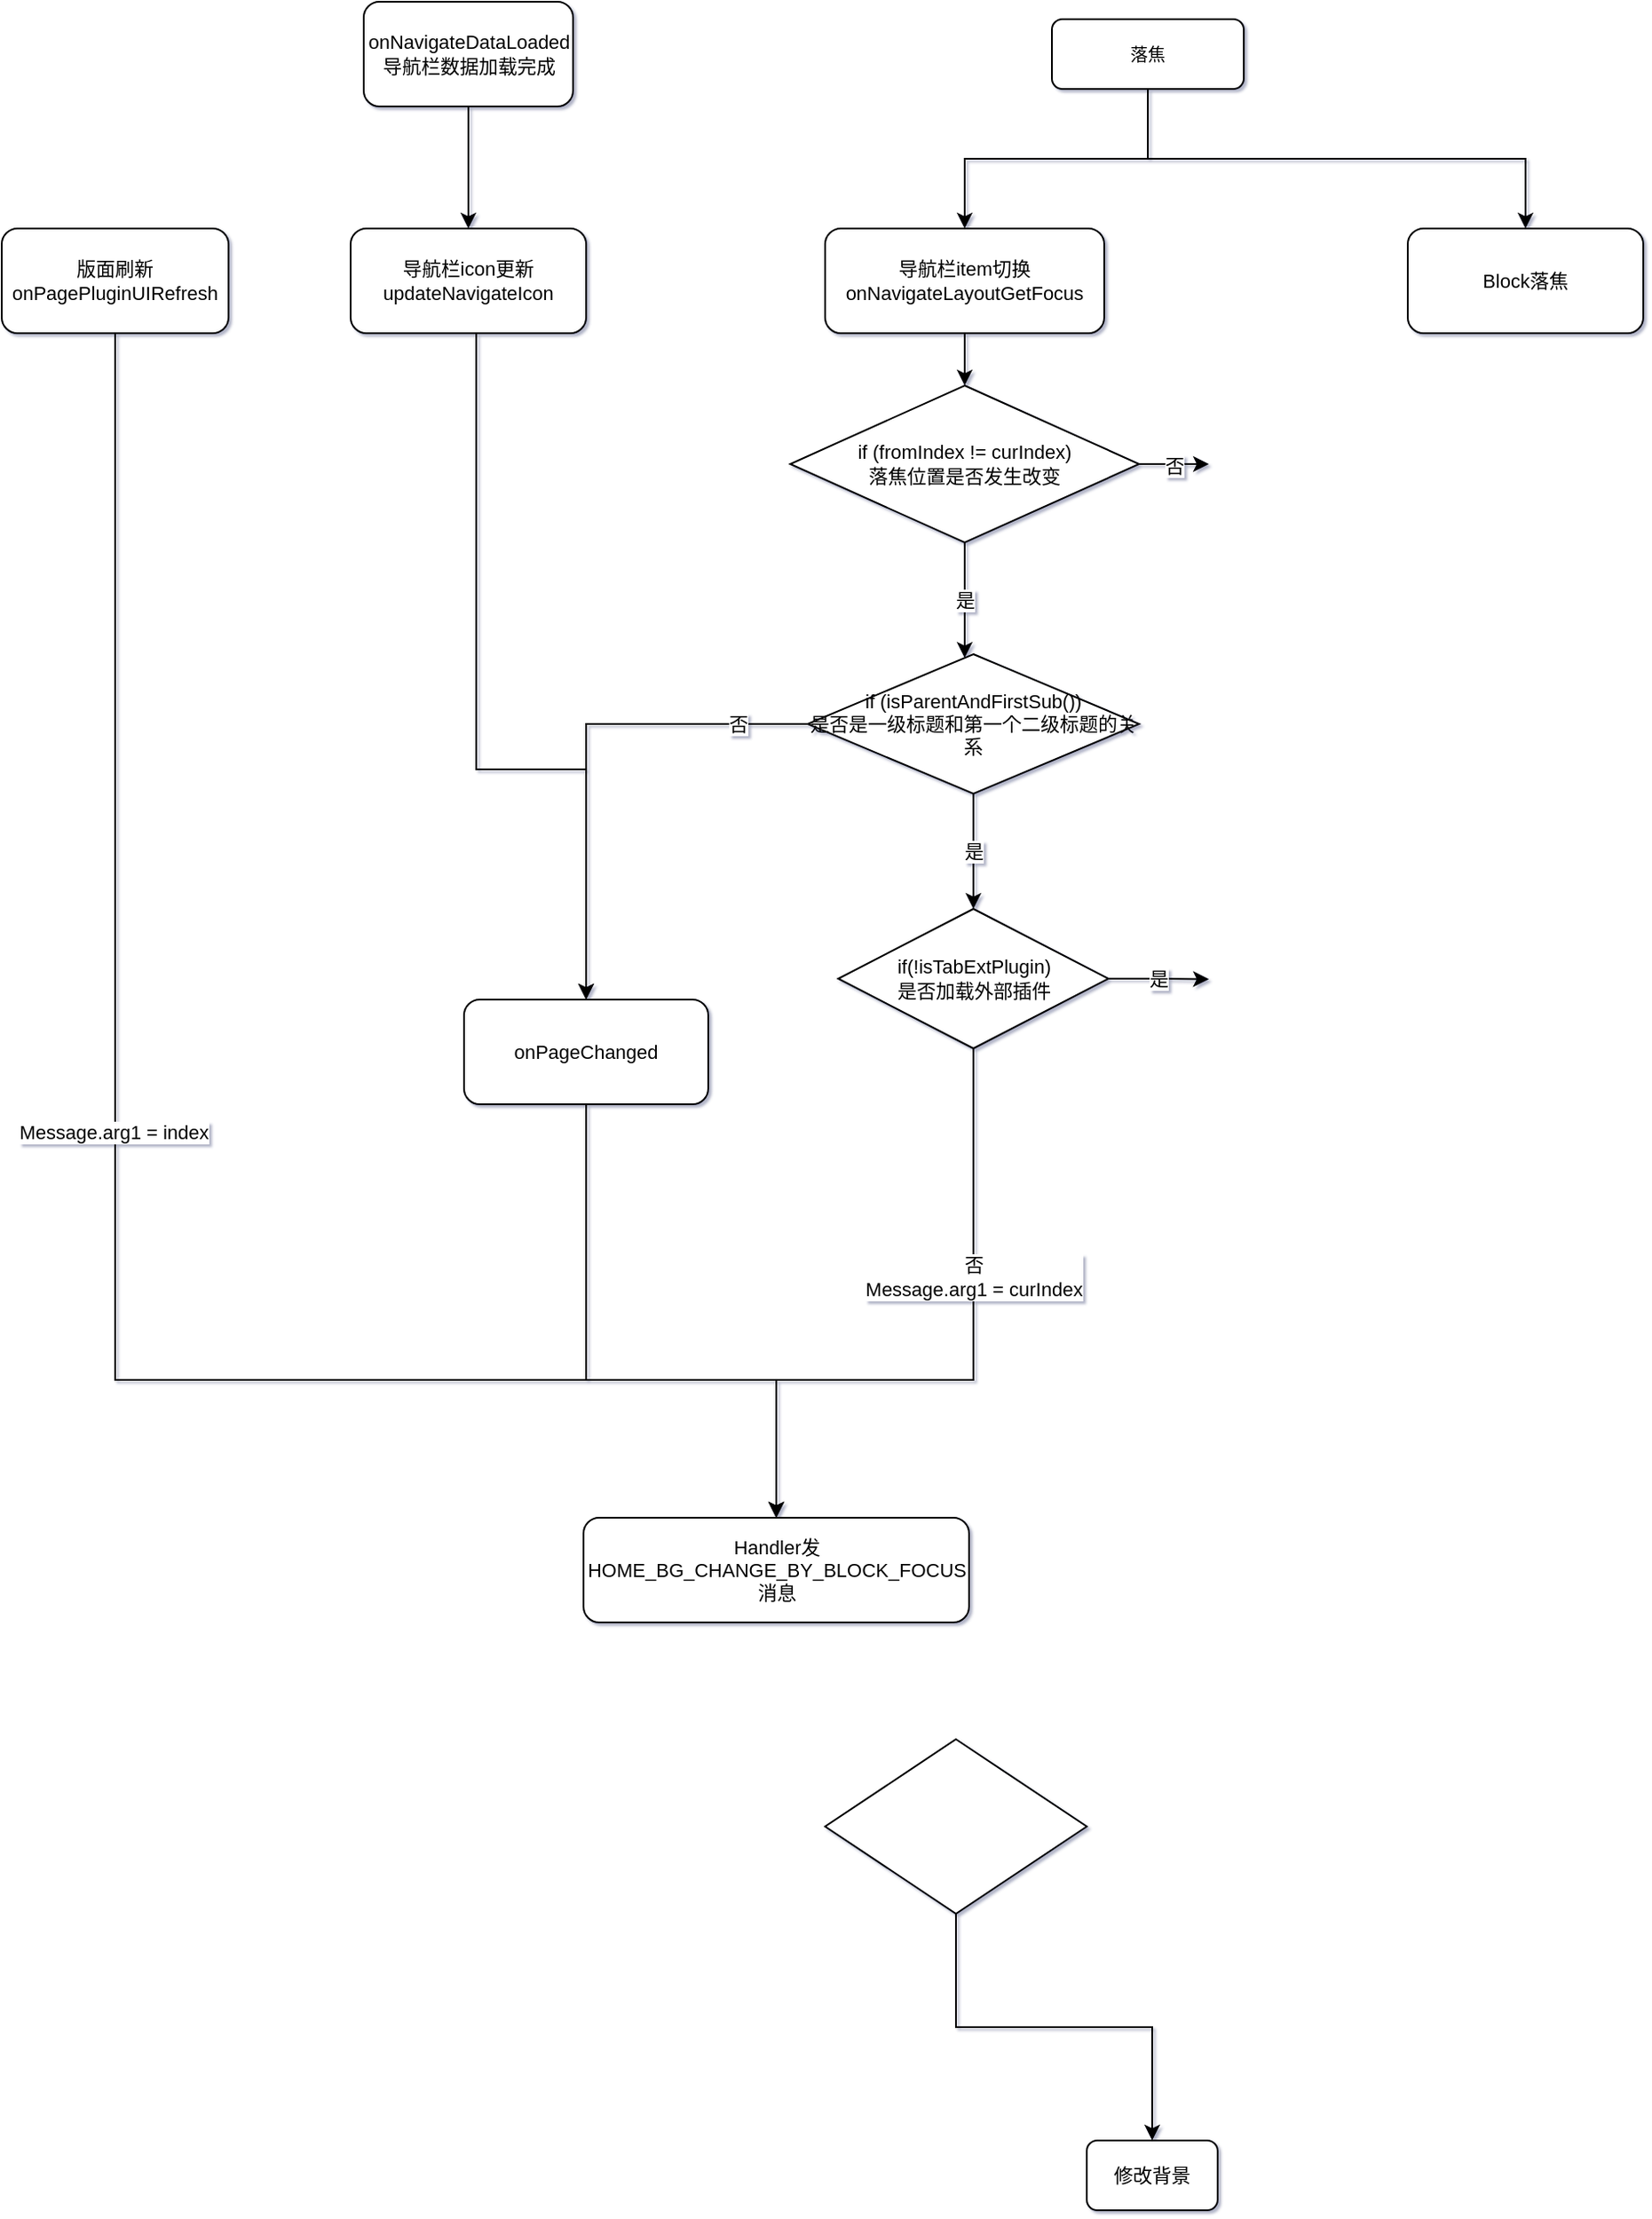 <mxfile version="15.5.0" type="github">
  <diagram id="MRh8dGVyVaAy5fcaT8k8" name="Page-1">
    <mxGraphModel dx="1819" dy="625" grid="1" gridSize="10" guides="1" tooltips="1" connect="1" arrows="1" fold="1" page="1" pageScale="1" pageWidth="690" pageHeight="980" math="0" shadow="1">
      <root>
        <mxCell id="0" />
        <mxCell id="1" parent="0" />
        <mxCell id="U5Bep6wKffa9dp4y0ZwY-7" style="edgeStyle=orthogonalEdgeStyle;rounded=0;orthogonalLoop=1;jettySize=auto;html=1;entryX=0.5;entryY=0;entryDx=0;entryDy=0;fontSize=18;" edge="1" parent="1" source="6VSO4FYevupdve8CXnyG-3" target="B0KQMfuUmQHjHjp3Nqz5-2">
          <mxGeometry relative="1" as="geometry" />
        </mxCell>
        <mxCell id="6VSO4FYevupdve8CXnyG-3" value="" style="strokeWidth=1;html=1;shape=mxgraph.flowchart.decision;whiteSpace=wrap;shadow=0;sketch=0;fontSize=11;" parent="1" vertex="1">
          <mxGeometry x="200" y="1166" width="150" height="100" as="geometry" />
        </mxCell>
        <mxCell id="U5Bep6wKffa9dp4y0ZwY-22" style="edgeStyle=orthogonalEdgeStyle;rounded=0;orthogonalLoop=1;jettySize=auto;html=1;entryX=0.5;entryY=0;entryDx=0;entryDy=0;fontSize=11;" edge="1" parent="1" source="B0KQMfuUmQHjHjp3Nqz5-1" target="U5Bep6wKffa9dp4y0ZwY-21">
          <mxGeometry relative="1" as="geometry" />
        </mxCell>
        <mxCell id="B0KQMfuUmQHjHjp3Nqz5-1" value="&lt;font style=&quot;font-size: 11px&quot;&gt;导航栏item切换onNavigateLayoutGetFocus&lt;/font&gt;" style="rounded=1;whiteSpace=wrap;html=1;fontSize=11;" parent="1" vertex="1">
          <mxGeometry x="200" y="300" width="160" height="60" as="geometry" />
        </mxCell>
        <mxCell id="B0KQMfuUmQHjHjp3Nqz5-2" value="&lt;font style=&quot;font-size: 11px&quot;&gt;修改背景&lt;/font&gt;" style="rounded=1;whiteSpace=wrap;html=1;strokeWidth=1;" parent="1" vertex="1">
          <mxGeometry x="350" y="1396" width="75" height="40" as="geometry" />
        </mxCell>
        <mxCell id="U5Bep6wKffa9dp4y0ZwY-1" value="&lt;font style=&quot;font-size: 11px;&quot;&gt;Block落焦&lt;/font&gt;" style="rounded=1;whiteSpace=wrap;html=1;fontSize=11;" vertex="1" parent="1">
          <mxGeometry x="534" y="300" width="135" height="60" as="geometry" />
        </mxCell>
        <mxCell id="U5Bep6wKffa9dp4y0ZwY-3" style="edgeStyle=orthogonalEdgeStyle;rounded=0;orthogonalLoop=1;jettySize=auto;html=1;entryX=0.5;entryY=0;entryDx=0;entryDy=0;fontSize=18;" edge="1" parent="1" source="U5Bep6wKffa9dp4y0ZwY-2" target="B0KQMfuUmQHjHjp3Nqz5-1">
          <mxGeometry relative="1" as="geometry" />
        </mxCell>
        <mxCell id="U5Bep6wKffa9dp4y0ZwY-24" style="edgeStyle=orthogonalEdgeStyle;rounded=0;orthogonalLoop=1;jettySize=auto;html=1;entryX=0.5;entryY=0;entryDx=0;entryDy=0;fontSize=11;" edge="1" parent="1" source="U5Bep6wKffa9dp4y0ZwY-2" target="U5Bep6wKffa9dp4y0ZwY-1">
          <mxGeometry relative="1" as="geometry">
            <Array as="points">
              <mxPoint x="385" y="260" />
              <mxPoint x="601" y="260" />
            </Array>
          </mxGeometry>
        </mxCell>
        <mxCell id="U5Bep6wKffa9dp4y0ZwY-2" value="&lt;font style=&quot;font-size: 10px&quot;&gt;落焦&lt;/font&gt;" style="rounded=1;whiteSpace=wrap;html=1;" vertex="1" parent="1">
          <mxGeometry x="330" y="180" width="110" height="40" as="geometry" />
        </mxCell>
        <mxCell id="U5Bep6wKffa9dp4y0ZwY-9" style="edgeStyle=orthogonalEdgeStyle;rounded=0;orthogonalLoop=1;jettySize=auto;html=1;fontSize=11;exitX=0.5;exitY=1;exitDx=0;exitDy=0;" edge="1" parent="1" source="U5Bep6wKffa9dp4y0ZwY-11" target="U5Bep6wKffa9dp4y0ZwY-13">
          <mxGeometry relative="1" as="geometry">
            <Array as="points">
              <mxPoint x="63" y="960" />
              <mxPoint x="172" y="960" />
            </Array>
          </mxGeometry>
        </mxCell>
        <mxCell id="U5Bep6wKffa9dp4y0ZwY-19" style="edgeStyle=orthogonalEdgeStyle;rounded=0;orthogonalLoop=1;jettySize=auto;html=1;entryX=0.5;entryY=0;entryDx=0;entryDy=0;fontSize=11;" edge="1" parent="1" source="U5Bep6wKffa9dp4y0ZwY-8" target="U5Bep6wKffa9dp4y0ZwY-11">
          <mxGeometry relative="1" as="geometry">
            <Array as="points">
              <mxPoint y="610" />
              <mxPoint x="63" y="610" />
            </Array>
          </mxGeometry>
        </mxCell>
        <mxCell id="U5Bep6wKffa9dp4y0ZwY-8" value="&lt;font style=&quot;font-size: 11px&quot;&gt;导航栏icon更新updateNavigateIcon&lt;/font&gt;" style="rounded=1;whiteSpace=wrap;html=1;fontSize=11;" vertex="1" parent="1">
          <mxGeometry x="-72" y="300" width="135" height="60" as="geometry" />
        </mxCell>
        <mxCell id="U5Bep6wKffa9dp4y0ZwY-11" value="&lt;font style=&quot;font-size: 11px;&quot;&gt;onPageChanged&lt;/font&gt;" style="rounded=1;whiteSpace=wrap;html=1;fontSize=11;" vertex="1" parent="1">
          <mxGeometry x="-7" y="742" width="140" height="60" as="geometry" />
        </mxCell>
        <mxCell id="U5Bep6wKffa9dp4y0ZwY-27" style="edgeStyle=orthogonalEdgeStyle;rounded=0;orthogonalLoop=1;jettySize=auto;html=1;fontSize=11;entryX=0.5;entryY=0;entryDx=0;entryDy=0;" edge="1" parent="1" source="U5Bep6wKffa9dp4y0ZwY-12" target="U5Bep6wKffa9dp4y0ZwY-13">
          <mxGeometry relative="1" as="geometry">
            <mxPoint x="61" y="990" as="targetPoint" />
            <Array as="points">
              <mxPoint x="-207" y="960" />
              <mxPoint x="172" y="960" />
            </Array>
          </mxGeometry>
        </mxCell>
        <mxCell id="U5Bep6wKffa9dp4y0ZwY-36" value="Message.arg1 = index" style="edgeLabel;html=1;align=center;verticalAlign=middle;resizable=0;points=[];fontSize=11;" vertex="1" connectable="0" parent="U5Bep6wKffa9dp4y0ZwY-27">
          <mxGeometry x="-0.135" y="-1" relative="1" as="geometry">
            <mxPoint as="offset" />
          </mxGeometry>
        </mxCell>
        <mxCell id="U5Bep6wKffa9dp4y0ZwY-12" value="版面刷新&lt;br&gt;onPagePluginUIRefresh" style="rounded=1;whiteSpace=wrap;html=1;fontSize=11;strokeWidth=1;" vertex="1" parent="1">
          <mxGeometry x="-272" y="300" width="130" height="60" as="geometry" />
        </mxCell>
        <mxCell id="U5Bep6wKffa9dp4y0ZwY-13" value="&lt;span style=&quot;background-color: rgb(255 , 255 , 255)&quot;&gt;Handler发HOME_BG_CHANGE_BY_BLOCK_FOCUS消息&lt;/span&gt;" style="rounded=1;whiteSpace=wrap;html=1;fontSize=11;strokeWidth=1;" vertex="1" parent="1">
          <mxGeometry x="61.5" y="1039" width="221" height="60" as="geometry" />
        </mxCell>
        <mxCell id="U5Bep6wKffa9dp4y0ZwY-25" value="是" style="edgeStyle=orthogonalEdgeStyle;rounded=0;orthogonalLoop=1;jettySize=auto;html=1;fontSize=11;" edge="1" parent="1" source="U5Bep6wKffa9dp4y0ZwY-21" target="U5Bep6wKffa9dp4y0ZwY-23">
          <mxGeometry relative="1" as="geometry">
            <Array as="points">
              <mxPoint x="280" y="500" />
              <mxPoint x="280" y="500" />
            </Array>
          </mxGeometry>
        </mxCell>
        <mxCell id="U5Bep6wKffa9dp4y0ZwY-26" value="否" style="edgeStyle=orthogonalEdgeStyle;rounded=0;orthogonalLoop=1;jettySize=auto;html=1;fontSize=11;" edge="1" parent="1" source="U5Bep6wKffa9dp4y0ZwY-21">
          <mxGeometry relative="1" as="geometry">
            <mxPoint x="420" y="435" as="targetPoint" />
          </mxGeometry>
        </mxCell>
        <mxCell id="U5Bep6wKffa9dp4y0ZwY-21" value="if (fromIndex != curIndex)&lt;br&gt;落焦位置是否发生改变" style="rhombus;whiteSpace=wrap;html=1;fontSize=11;strokeWidth=1;" vertex="1" parent="1">
          <mxGeometry x="180" y="390" width="200" height="90" as="geometry" />
        </mxCell>
        <mxCell id="U5Bep6wKffa9dp4y0ZwY-29" value="是" style="edgeStyle=orthogonalEdgeStyle;rounded=0;orthogonalLoop=1;jettySize=auto;html=1;fontSize=11;entryX=0.5;entryY=0;entryDx=0;entryDy=0;" edge="1" parent="1" source="U5Bep6wKffa9dp4y0ZwY-23" target="U5Bep6wKffa9dp4y0ZwY-30">
          <mxGeometry relative="1" as="geometry">
            <mxPoint x="285" y="730" as="targetPoint" />
            <Array as="points" />
          </mxGeometry>
        </mxCell>
        <mxCell id="U5Bep6wKffa9dp4y0ZwY-34" value="否" style="edgeStyle=orthogonalEdgeStyle;rounded=0;orthogonalLoop=1;jettySize=auto;html=1;entryX=0.5;entryY=0;entryDx=0;entryDy=0;fontSize=11;" edge="1" parent="1" source="U5Bep6wKffa9dp4y0ZwY-23" target="U5Bep6wKffa9dp4y0ZwY-11">
          <mxGeometry x="-0.719" relative="1" as="geometry">
            <mxPoint as="offset" />
          </mxGeometry>
        </mxCell>
        <mxCell id="U5Bep6wKffa9dp4y0ZwY-23" value="if (isParentAndFirstSub())&lt;br&gt;是否是一级标题和第一个二级标题的关系" style="rhombus;whiteSpace=wrap;html=1;fontSize=11;strokeWidth=1;" vertex="1" parent="1">
          <mxGeometry x="190" y="544" width="190" height="80" as="geometry" />
        </mxCell>
        <mxCell id="U5Bep6wKffa9dp4y0ZwY-31" value="否&lt;br&gt;Message.arg1 =&amp;nbsp;curIndex" style="edgeStyle=orthogonalEdgeStyle;rounded=0;orthogonalLoop=1;jettySize=auto;html=1;entryX=0.5;entryY=0;entryDx=0;entryDy=0;fontSize=11;" edge="1" parent="1">
          <mxGeometry x="-0.319" relative="1" as="geometry">
            <mxPoint x="285" y="770" as="sourcePoint" />
            <mxPoint x="172" y="1039.0" as="targetPoint" />
            <Array as="points">
              <mxPoint x="285" y="960" />
              <mxPoint x="172" y="960" />
            </Array>
            <mxPoint y="1" as="offset" />
          </mxGeometry>
        </mxCell>
        <mxCell id="U5Bep6wKffa9dp4y0ZwY-33" value="是" style="edgeStyle=orthogonalEdgeStyle;rounded=0;orthogonalLoop=1;jettySize=auto;html=1;exitX=1;exitY=0.5;exitDx=0;exitDy=0;fontSize=11;" edge="1" parent="1" source="U5Bep6wKffa9dp4y0ZwY-30">
          <mxGeometry relative="1" as="geometry">
            <mxPoint x="420" y="730.294" as="targetPoint" />
          </mxGeometry>
        </mxCell>
        <mxCell id="U5Bep6wKffa9dp4y0ZwY-30" value="if(!isTabExtPlugin)&lt;br&gt;是否加载外部插件" style="rhombus;whiteSpace=wrap;html=1;fontSize=11;strokeWidth=1;" vertex="1" parent="1">
          <mxGeometry x="207.5" y="690" width="155" height="80" as="geometry" />
        </mxCell>
        <mxCell id="U5Bep6wKffa9dp4y0ZwY-38" style="edgeStyle=orthogonalEdgeStyle;rounded=0;orthogonalLoop=1;jettySize=auto;html=1;entryX=0.5;entryY=0;entryDx=0;entryDy=0;fontSize=11;" edge="1" parent="1" source="U5Bep6wKffa9dp4y0ZwY-37" target="U5Bep6wKffa9dp4y0ZwY-8">
          <mxGeometry relative="1" as="geometry" />
        </mxCell>
        <mxCell id="U5Bep6wKffa9dp4y0ZwY-37" value="onNavigateDataLoaded&lt;br&gt;导航栏数据加载完成" style="rounded=1;whiteSpace=wrap;html=1;fontSize=11;strokeWidth=1;" vertex="1" parent="1">
          <mxGeometry x="-64.5" y="170" width="120" height="60" as="geometry" />
        </mxCell>
      </root>
    </mxGraphModel>
  </diagram>
</mxfile>
